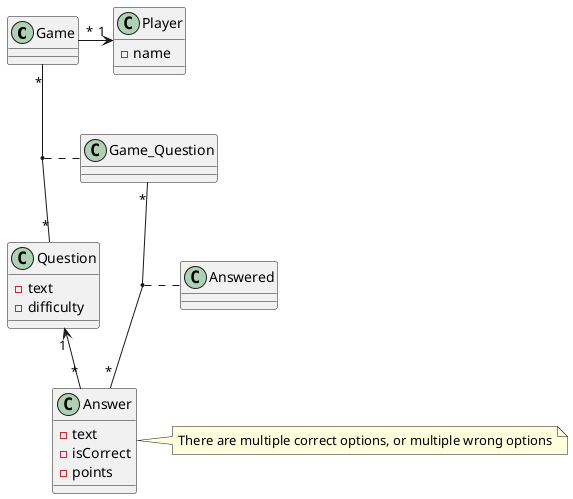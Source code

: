 @startuml
top to bottom direction

class Game{}

class Player{
    - name
}

class Question {
    - text
    - difficulty
}

class Answer{
    - text
    - isCorrect
    - points
}

class Game_Question{}

class Answered{}

Player "1" <-left- "*" Game

Game "*" -- "*" Question

(Game,Question) .. Game_Question

Question "1"<--"*" Answer

Game_Question "*"--"*" Answer

(Game_Question, Answer) .. Answered

note right of Answer
    There are multiple correct options, or multiple wrong options
end note
@enduml